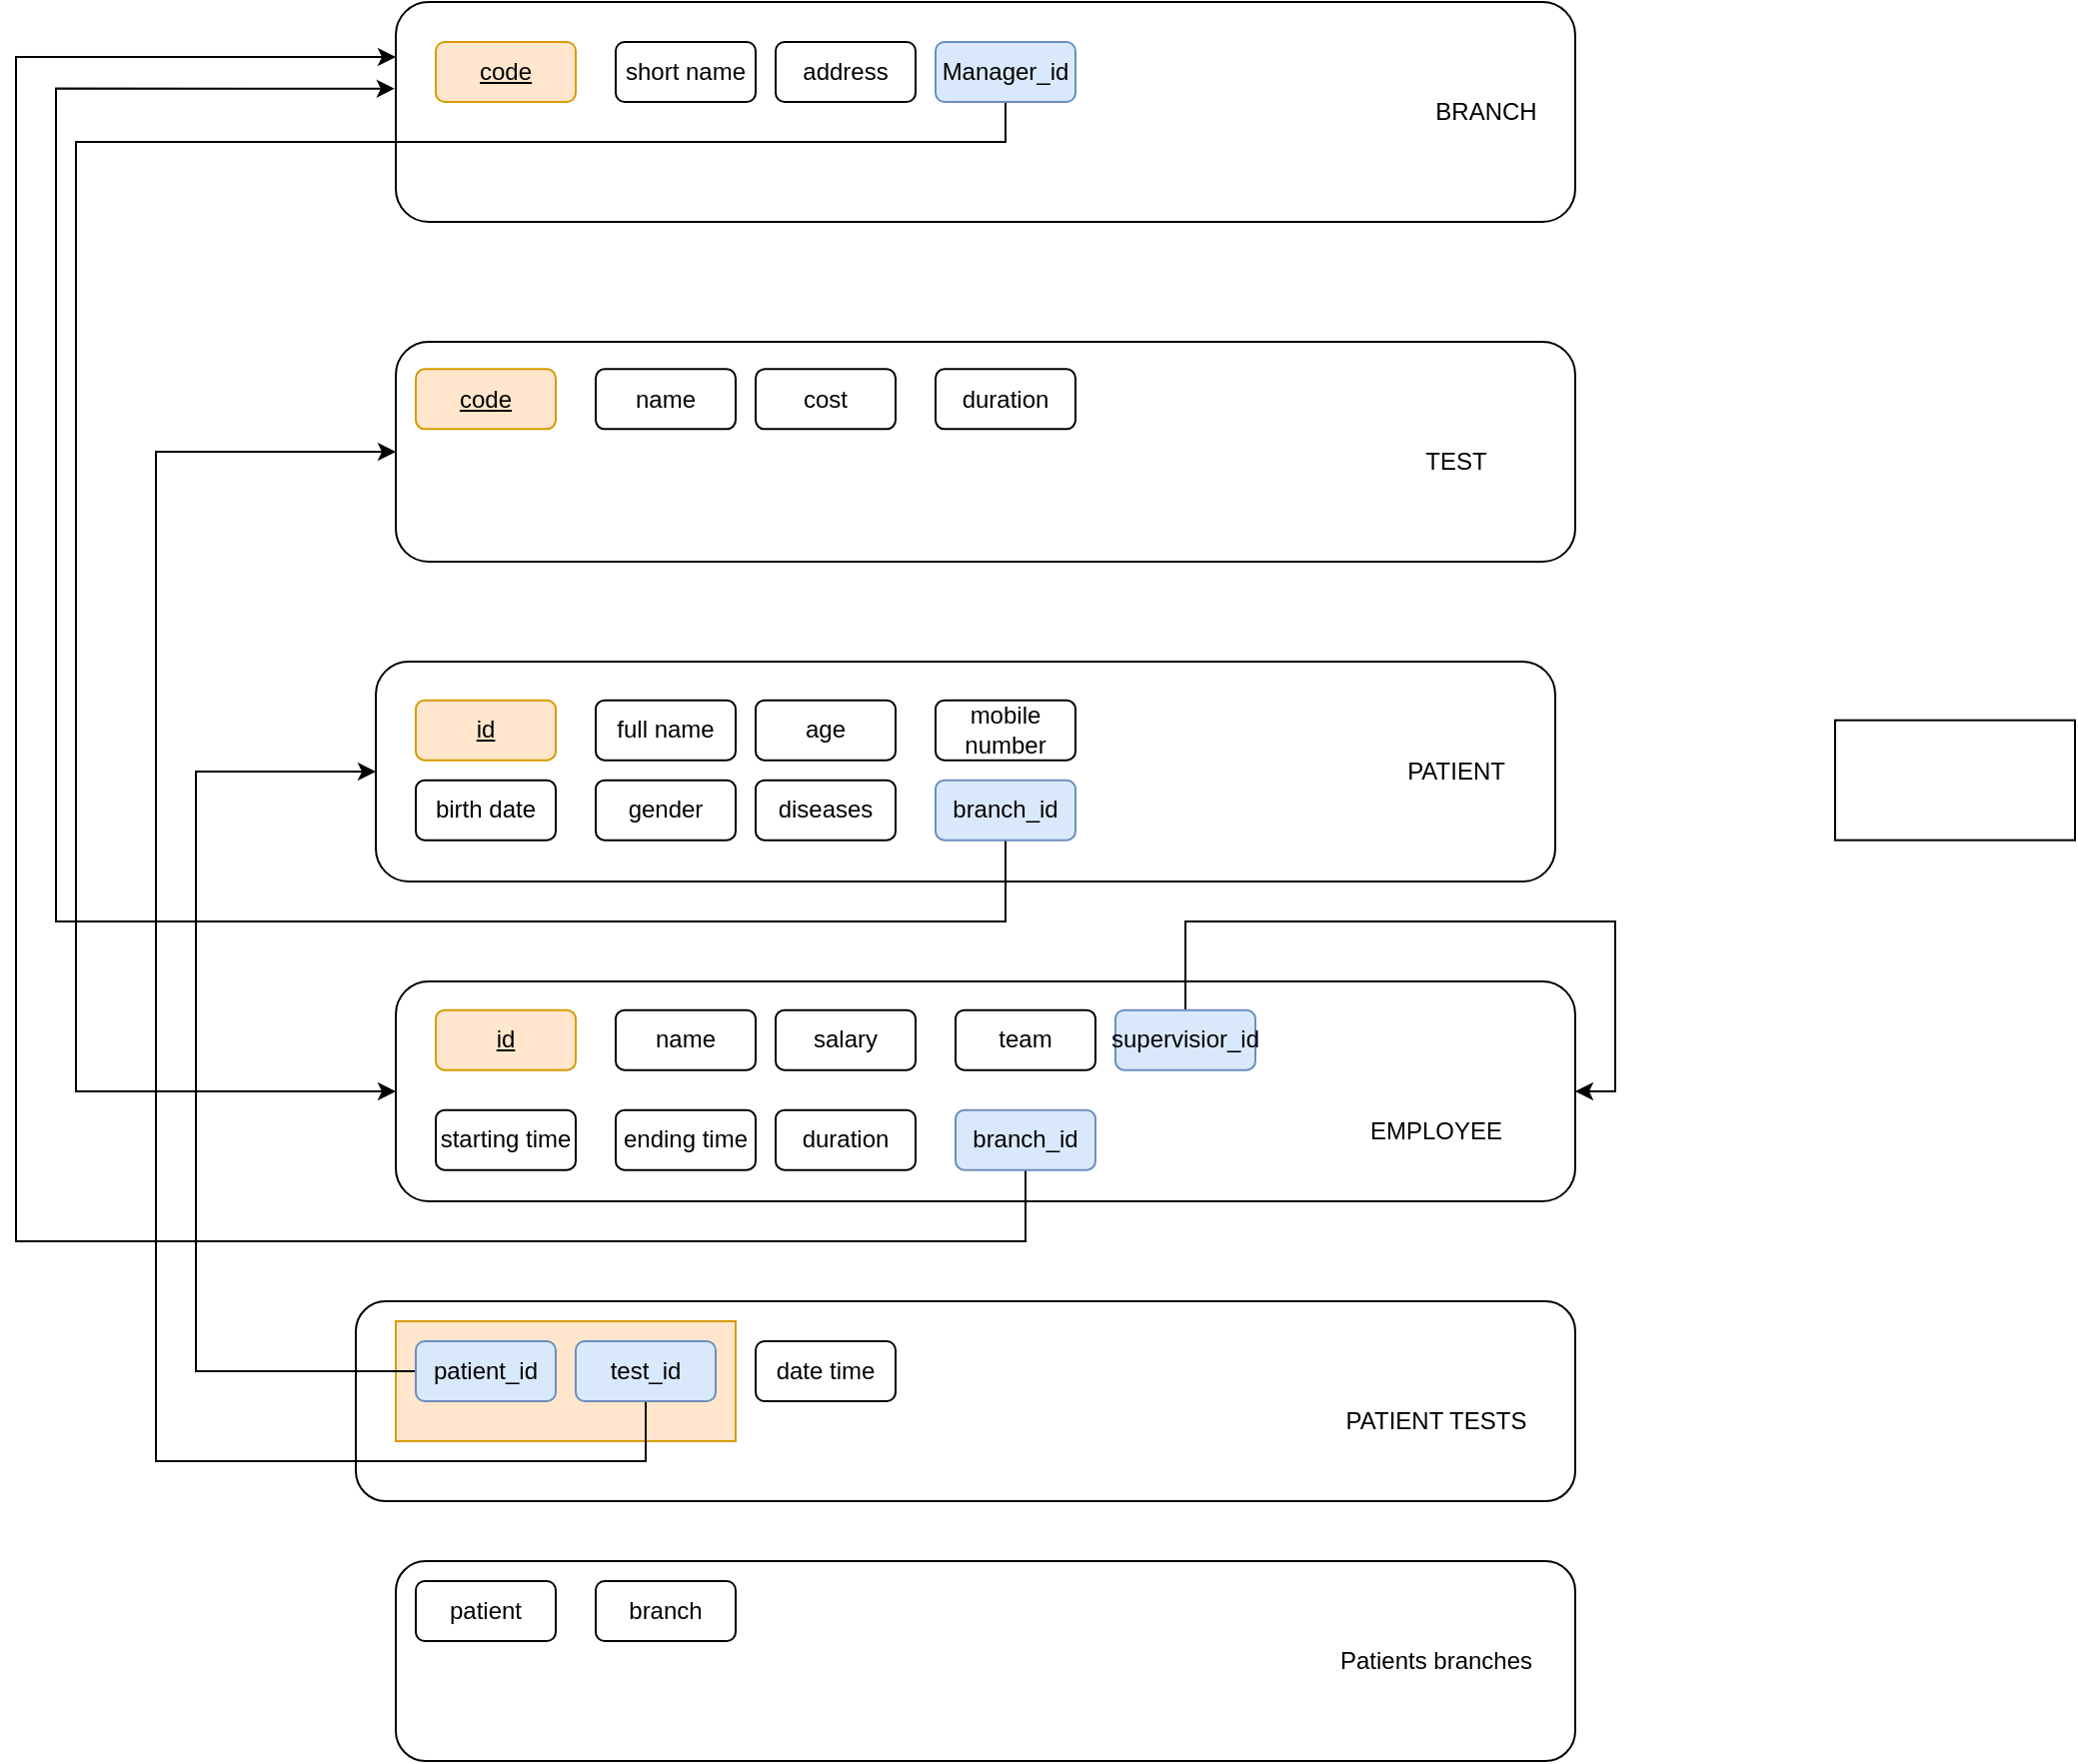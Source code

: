 <mxfile version="20.3.2" type="device"><diagram id="ulOVdgGmqHoVY0UH6TXY" name="Page-1"><mxGraphModel dx="1483" dy="754" grid="1" gridSize="10" guides="1" tooltips="1" connect="1" arrows="1" fold="1" page="1" pageScale="1" pageWidth="850" pageHeight="1100" math="0" shadow="0"><root><mxCell id="0"/><mxCell id="1" parent="0"/><mxCell id="CKltHTghacqcPMoIO8ia-66" value="" style="rounded=1;whiteSpace=wrap;html=1;" vertex="1" parent="1"><mxGeometry x="190" y="660" width="610" height="100" as="geometry"/></mxCell><mxCell id="CKltHTghacqcPMoIO8ia-81" value="" style="rounded=0;whiteSpace=wrap;html=1;fillColor=#ffe6cc;strokeColor=#d79b00;" vertex="1" parent="1"><mxGeometry x="210" y="670" width="170" height="60" as="geometry"/></mxCell><mxCell id="CKltHTghacqcPMoIO8ia-4" value="" style="rounded=1;whiteSpace=wrap;html=1;" vertex="1" parent="1"><mxGeometry x="210" y="180" width="590" height="110" as="geometry"/></mxCell><mxCell id="CKltHTghacqcPMoIO8ia-5" value="" style="rounded=1;whiteSpace=wrap;html=1;" vertex="1" parent="1"><mxGeometry x="200" y="340" width="590" height="110" as="geometry"/></mxCell><mxCell id="CKltHTghacqcPMoIO8ia-6" value="" style="rounded=1;whiteSpace=wrap;html=1;" vertex="1" parent="1"><mxGeometry x="210" y="10" width="590" height="110" as="geometry"/></mxCell><mxCell id="CKltHTghacqcPMoIO8ia-7" value="" style="rounded=1;whiteSpace=wrap;html=1;" vertex="1" parent="1"><mxGeometry x="210" y="500" width="590" height="110" as="geometry"/></mxCell><mxCell id="CKltHTghacqcPMoIO8ia-8" value="BRANCH" style="text;html=1;resizable=0;autosize=1;align=center;verticalAlign=middle;points=[];fillColor=none;strokeColor=none;rounded=0;" vertex="1" parent="1"><mxGeometry x="720" y="50" width="70" height="30" as="geometry"/></mxCell><mxCell id="CKltHTghacqcPMoIO8ia-9" value="EMPLOYEE" style="text;html=1;resizable=0;autosize=1;align=center;verticalAlign=middle;points=[];fillColor=none;strokeColor=none;rounded=0;" vertex="1" parent="1"><mxGeometry x="685" y="560" width="90" height="30" as="geometry"/></mxCell><mxCell id="CKltHTghacqcPMoIO8ia-10" value="PATIENT" style="text;html=1;resizable=0;autosize=1;align=center;verticalAlign=middle;points=[];fillColor=none;strokeColor=none;rounded=0;" vertex="1" parent="1"><mxGeometry x="705" y="380" width="70" height="30" as="geometry"/></mxCell><mxCell id="CKltHTghacqcPMoIO8ia-11" value="TEST" style="text;html=1;resizable=0;autosize=1;align=center;verticalAlign=middle;points=[];fillColor=none;strokeColor=none;rounded=0;" vertex="1" parent="1"><mxGeometry x="715" y="225" width="50" height="30" as="geometry"/></mxCell><mxCell id="CKltHTghacqcPMoIO8ia-13" value="&lt;u&gt;code&lt;/u&gt;" style="rounded=1;whiteSpace=wrap;html=1;fillColor=#ffe6cc;strokeColor=#d79b00;" vertex="1" parent="1"><mxGeometry x="230" y="30" width="70" height="30" as="geometry"/></mxCell><mxCell id="CKltHTghacqcPMoIO8ia-14" value="short name" style="rounded=1;whiteSpace=wrap;html=1;" vertex="1" parent="1"><mxGeometry x="320" y="30" width="70" height="30" as="geometry"/></mxCell><mxCell id="CKltHTghacqcPMoIO8ia-15" value="address" style="rounded=1;whiteSpace=wrap;html=1;" vertex="1" parent="1"><mxGeometry x="400" y="30" width="70" height="30" as="geometry"/></mxCell><mxCell id="CKltHTghacqcPMoIO8ia-17" style="edgeStyle=orthogonalEdgeStyle;rounded=0;orthogonalLoop=1;jettySize=auto;html=1;exitX=0.5;exitY=1;exitDx=0;exitDy=0;" edge="1" parent="1" source="CKltHTghacqcPMoIO8ia-14" target="CKltHTghacqcPMoIO8ia-14"><mxGeometry relative="1" as="geometry"/></mxCell><mxCell id="CKltHTghacqcPMoIO8ia-19" value="&lt;u&gt;code&lt;/u&gt;" style="rounded=1;whiteSpace=wrap;html=1;fillColor=#ffe6cc;strokeColor=#d79b00;" vertex="1" parent="1"><mxGeometry x="220" y="193.67" width="70" height="30" as="geometry"/></mxCell><mxCell id="CKltHTghacqcPMoIO8ia-20" value="name" style="rounded=1;whiteSpace=wrap;html=1;" vertex="1" parent="1"><mxGeometry x="310" y="193.67" width="70" height="30" as="geometry"/></mxCell><mxCell id="CKltHTghacqcPMoIO8ia-21" value="cost" style="rounded=1;whiteSpace=wrap;html=1;" vertex="1" parent="1"><mxGeometry x="390" y="193.67" width="70" height="30" as="geometry"/></mxCell><mxCell id="CKltHTghacqcPMoIO8ia-22" value="duration" style="rounded=1;whiteSpace=wrap;html=1;" vertex="1" parent="1"><mxGeometry x="480" y="193.67" width="70" height="30" as="geometry"/></mxCell><mxCell id="CKltHTghacqcPMoIO8ia-23" style="edgeStyle=orthogonalEdgeStyle;rounded=0;orthogonalLoop=1;jettySize=auto;html=1;exitX=0.5;exitY=1;exitDx=0;exitDy=0;" edge="1" source="CKltHTghacqcPMoIO8ia-20" target="CKltHTghacqcPMoIO8ia-20" parent="1"><mxGeometry relative="1" as="geometry"/></mxCell><mxCell id="CKltHTghacqcPMoIO8ia-34" value="&lt;u&gt;id&lt;/u&gt;" style="rounded=1;whiteSpace=wrap;html=1;fillColor=#ffe6cc;strokeColor=#d79b00;" vertex="1" parent="1"><mxGeometry x="220" y="359.33" width="70" height="30" as="geometry"/></mxCell><mxCell id="CKltHTghacqcPMoIO8ia-35" value="full name" style="rounded=1;whiteSpace=wrap;html=1;" vertex="1" parent="1"><mxGeometry x="310" y="359.33" width="70" height="30" as="geometry"/></mxCell><mxCell id="CKltHTghacqcPMoIO8ia-36" value="age" style="rounded=1;whiteSpace=wrap;html=1;" vertex="1" parent="1"><mxGeometry x="390" y="359.33" width="70" height="30" as="geometry"/></mxCell><mxCell id="CKltHTghacqcPMoIO8ia-37" value="mobile number" style="rounded=1;whiteSpace=wrap;html=1;" vertex="1" parent="1"><mxGeometry x="480" y="359.33" width="70" height="30" as="geometry"/></mxCell><mxCell id="CKltHTghacqcPMoIO8ia-38" style="edgeStyle=orthogonalEdgeStyle;rounded=0;orthogonalLoop=1;jettySize=auto;html=1;exitX=0.5;exitY=1;exitDx=0;exitDy=0;" edge="1" source="CKltHTghacqcPMoIO8ia-35" target="CKltHTghacqcPMoIO8ia-35" parent="1"><mxGeometry relative="1" as="geometry"/></mxCell><mxCell id="CKltHTghacqcPMoIO8ia-39" value="birth date" style="rounded=1;whiteSpace=wrap;html=1;" vertex="1" parent="1"><mxGeometry x="220" y="399.33" width="70" height="30" as="geometry"/></mxCell><mxCell id="CKltHTghacqcPMoIO8ia-40" value="gender" style="rounded=1;whiteSpace=wrap;html=1;" vertex="1" parent="1"><mxGeometry x="310" y="399.33" width="70" height="30" as="geometry"/></mxCell><mxCell id="CKltHTghacqcPMoIO8ia-41" value="diseases" style="rounded=1;whiteSpace=wrap;html=1;" vertex="1" parent="1"><mxGeometry x="390" y="399.33" width="70" height="30" as="geometry"/></mxCell><mxCell id="CKltHTghacqcPMoIO8ia-43" style="edgeStyle=orthogonalEdgeStyle;rounded=0;orthogonalLoop=1;jettySize=auto;html=1;exitX=0.5;exitY=1;exitDx=0;exitDy=0;" edge="1" source="CKltHTghacqcPMoIO8ia-40" target="CKltHTghacqcPMoIO8ia-40" parent="1"><mxGeometry relative="1" as="geometry"/></mxCell><mxCell id="CKltHTghacqcPMoIO8ia-44" value="&lt;u&gt;id&lt;/u&gt;" style="rounded=1;whiteSpace=wrap;html=1;fillColor=#ffe6cc;strokeColor=#d79b00;" vertex="1" parent="1"><mxGeometry x="230" y="514.33" width="70" height="30" as="geometry"/></mxCell><mxCell id="CKltHTghacqcPMoIO8ia-45" value="name" style="rounded=1;whiteSpace=wrap;html=1;" vertex="1" parent="1"><mxGeometry x="320" y="514.33" width="70" height="30" as="geometry"/></mxCell><mxCell id="CKltHTghacqcPMoIO8ia-46" value="salary" style="rounded=1;whiteSpace=wrap;html=1;" vertex="1" parent="1"><mxGeometry x="400" y="514.33" width="70" height="30" as="geometry"/></mxCell><mxCell id="CKltHTghacqcPMoIO8ia-47" value="team" style="rounded=1;whiteSpace=wrap;html=1;" vertex="1" parent="1"><mxGeometry x="490" y="514.33" width="70" height="30" as="geometry"/></mxCell><mxCell id="CKltHTghacqcPMoIO8ia-48" style="edgeStyle=orthogonalEdgeStyle;rounded=0;orthogonalLoop=1;jettySize=auto;html=1;exitX=0.5;exitY=1;exitDx=0;exitDy=0;" edge="1" source="CKltHTghacqcPMoIO8ia-45" target="CKltHTghacqcPMoIO8ia-45" parent="1"><mxGeometry relative="1" as="geometry"/></mxCell><mxCell id="CKltHTghacqcPMoIO8ia-49" value="starting time" style="rounded=1;whiteSpace=wrap;html=1;" vertex="1" parent="1"><mxGeometry x="230" y="564.33" width="70" height="30" as="geometry"/></mxCell><mxCell id="CKltHTghacqcPMoIO8ia-50" value="ending time" style="rounded=1;whiteSpace=wrap;html=1;" vertex="1" parent="1"><mxGeometry x="320" y="564.33" width="70" height="30" as="geometry"/></mxCell><mxCell id="CKltHTghacqcPMoIO8ia-51" value="duration" style="rounded=1;whiteSpace=wrap;html=1;" vertex="1" parent="1"><mxGeometry x="400" y="564.33" width="70" height="30" as="geometry"/></mxCell><mxCell id="CKltHTghacqcPMoIO8ia-53" style="edgeStyle=orthogonalEdgeStyle;rounded=0;orthogonalLoop=1;jettySize=auto;html=1;exitX=0.5;exitY=1;exitDx=0;exitDy=0;" edge="1" source="CKltHTghacqcPMoIO8ia-50" target="CKltHTghacqcPMoIO8ia-50" parent="1"><mxGeometry relative="1" as="geometry"/></mxCell><mxCell id="CKltHTghacqcPMoIO8ia-56" style="edgeStyle=orthogonalEdgeStyle;rounded=0;orthogonalLoop=1;jettySize=auto;html=1;exitX=0.5;exitY=1;exitDx=0;exitDy=0;entryX=0;entryY=0.5;entryDx=0;entryDy=0;" edge="1" parent="1" source="CKltHTghacqcPMoIO8ia-55" target="CKltHTghacqcPMoIO8ia-7"><mxGeometry relative="1" as="geometry"><Array as="points"><mxPoint x="515" y="80"/><mxPoint x="50" y="80"/><mxPoint x="50" y="555"/></Array></mxGeometry></mxCell><mxCell id="CKltHTghacqcPMoIO8ia-55" value="Manager_id" style="rounded=1;whiteSpace=wrap;html=1;fillColor=#dae8fc;strokeColor=#6c8ebf;" vertex="1" parent="1"><mxGeometry x="480" y="30" width="70" height="30" as="geometry"/></mxCell><mxCell id="CKltHTghacqcPMoIO8ia-61" style="edgeStyle=orthogonalEdgeStyle;rounded=0;orthogonalLoop=1;jettySize=auto;html=1;exitX=0.5;exitY=1;exitDx=0;exitDy=0;entryX=0;entryY=0.25;entryDx=0;entryDy=0;" edge="1" parent="1" source="CKltHTghacqcPMoIO8ia-57" target="CKltHTghacqcPMoIO8ia-6"><mxGeometry relative="1" as="geometry"><mxPoint x="30" y="110" as="targetPoint"/><Array as="points"><mxPoint x="525" y="630"/><mxPoint x="20" y="630"/><mxPoint x="20" y="37"/></Array></mxGeometry></mxCell><mxCell id="CKltHTghacqcPMoIO8ia-57" value="branch_id" style="rounded=1;whiteSpace=wrap;html=1;fillColor=#dae8fc;strokeColor=#6c8ebf;" vertex="1" parent="1"><mxGeometry x="490" y="564.33" width="70" height="30" as="geometry"/></mxCell><mxCell id="CKltHTghacqcPMoIO8ia-63" style="edgeStyle=orthogonalEdgeStyle;rounded=0;orthogonalLoop=1;jettySize=auto;html=1;exitX=0.5;exitY=1;exitDx=0;exitDy=0;entryX=-0.001;entryY=0.394;entryDx=0;entryDy=0;entryPerimeter=0;" edge="1" parent="1" source="CKltHTghacqcPMoIO8ia-58" target="CKltHTghacqcPMoIO8ia-6"><mxGeometry relative="1" as="geometry"><Array as="points"><mxPoint x="515" y="470"/><mxPoint x="40" y="470"/><mxPoint x="40" y="53"/></Array></mxGeometry></mxCell><mxCell id="CKltHTghacqcPMoIO8ia-58" value="branch_id" style="rounded=1;whiteSpace=wrap;html=1;fillColor=#dae8fc;strokeColor=#6c8ebf;" vertex="1" parent="1"><mxGeometry x="480" y="399.33" width="70" height="30" as="geometry"/></mxCell><mxCell id="CKltHTghacqcPMoIO8ia-60" style="edgeStyle=orthogonalEdgeStyle;rounded=0;orthogonalLoop=1;jettySize=auto;html=1;exitX=0.5;exitY=0;exitDx=0;exitDy=0;entryX=1;entryY=0.5;entryDx=0;entryDy=0;" edge="1" parent="1" source="CKltHTghacqcPMoIO8ia-59" target="CKltHTghacqcPMoIO8ia-7"><mxGeometry relative="1" as="geometry"><Array as="points"><mxPoint x="605" y="470"/><mxPoint x="820" y="470"/><mxPoint x="820" y="555"/></Array></mxGeometry></mxCell><mxCell id="CKltHTghacqcPMoIO8ia-59" value="supervisior_id" style="rounded=1;whiteSpace=wrap;html=1;fillColor=#dae8fc;strokeColor=#6c8ebf;" vertex="1" parent="1"><mxGeometry x="570" y="514.33" width="70" height="30" as="geometry"/></mxCell><mxCell id="CKltHTghacqcPMoIO8ia-67" value="PATIENT TESTS" style="text;html=1;resizable=0;autosize=1;align=center;verticalAlign=middle;points=[];fillColor=none;strokeColor=none;rounded=0;" vertex="1" parent="1"><mxGeometry x="675" y="705" width="110" height="30" as="geometry"/></mxCell><mxCell id="CKltHTghacqcPMoIO8ia-77" style="edgeStyle=orthogonalEdgeStyle;rounded=0;orthogonalLoop=1;jettySize=auto;html=1;exitX=0;exitY=0.5;exitDx=0;exitDy=0;entryX=0;entryY=0.5;entryDx=0;entryDy=0;" edge="1" parent="1" source="CKltHTghacqcPMoIO8ia-69" target="CKltHTghacqcPMoIO8ia-5"><mxGeometry relative="1" as="geometry"><Array as="points"><mxPoint x="110" y="695"/><mxPoint x="110" y="395"/></Array></mxGeometry></mxCell><mxCell id="CKltHTghacqcPMoIO8ia-69" value="patient_id" style="rounded=1;whiteSpace=wrap;html=1;fillColor=#dae8fc;strokeColor=#6c8ebf;" vertex="1" parent="1"><mxGeometry x="220" y="680" width="70" height="30" as="geometry"/></mxCell><mxCell id="CKltHTghacqcPMoIO8ia-70" value="date time" style="rounded=1;whiteSpace=wrap;html=1;" vertex="1" parent="1"><mxGeometry x="390" y="680" width="70" height="30" as="geometry"/></mxCell><mxCell id="CKltHTghacqcPMoIO8ia-78" style="edgeStyle=orthogonalEdgeStyle;rounded=0;orthogonalLoop=1;jettySize=auto;html=1;exitX=0.5;exitY=1;exitDx=0;exitDy=0;entryX=0;entryY=0.5;entryDx=0;entryDy=0;" edge="1" parent="1" source="CKltHTghacqcPMoIO8ia-71" target="CKltHTghacqcPMoIO8ia-4"><mxGeometry relative="1" as="geometry"><Array as="points"><mxPoint x="335" y="740"/><mxPoint x="90" y="740"/><mxPoint x="90" y="235"/></Array></mxGeometry></mxCell><mxCell id="CKltHTghacqcPMoIO8ia-71" value="test_id" style="rounded=1;whiteSpace=wrap;html=1;fillColor=#dae8fc;strokeColor=#6c8ebf;" vertex="1" parent="1"><mxGeometry x="300" y="680" width="70" height="30" as="geometry"/></mxCell><mxCell id="CKltHTghacqcPMoIO8ia-72" value="" style="rounded=1;whiteSpace=wrap;html=1;" vertex="1" parent="1"><mxGeometry x="210" y="790" width="590" height="100" as="geometry"/></mxCell><mxCell id="CKltHTghacqcPMoIO8ia-73" value="Patients branches" style="text;html=1;resizable=0;autosize=1;align=center;verticalAlign=middle;points=[];fillColor=none;strokeColor=none;rounded=0;" vertex="1" parent="1"><mxGeometry x="670" y="825" width="120" height="30" as="geometry"/></mxCell><mxCell id="CKltHTghacqcPMoIO8ia-75" value="patient" style="rounded=1;whiteSpace=wrap;html=1;" vertex="1" parent="1"><mxGeometry x="220" y="800" width="70" height="30" as="geometry"/></mxCell><mxCell id="CKltHTghacqcPMoIO8ia-76" value="branch" style="rounded=1;whiteSpace=wrap;html=1;" vertex="1" parent="1"><mxGeometry x="310" y="800" width="70" height="30" as="geometry"/></mxCell><mxCell id="CKltHTghacqcPMoIO8ia-79" value="" style="rounded=0;whiteSpace=wrap;html=1;" vertex="1" parent="1"><mxGeometry x="930" y="369.33" width="120" height="60" as="geometry"/></mxCell></root></mxGraphModel></diagram></mxfile>